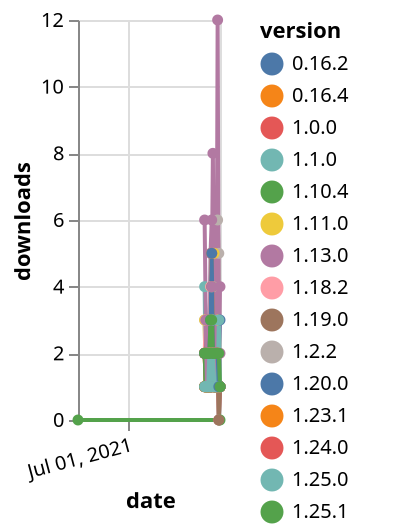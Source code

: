 {"$schema": "https://vega.github.io/schema/vega-lite/v5.json", "description": "A simple bar chart with embedded data.", "data": {"values": [{"date": "2021-09-03", "total": 322, "delta": 1, "version": "1.31.0"}, {"date": "2021-09-04", "total": 323, "delta": 1, "version": "1.31.0"}, {"date": "2021-09-05", "total": 324, "delta": 1, "version": "1.31.0"}, {"date": "2021-09-06", "total": 325, "delta": 1, "version": "1.31.0"}, {"date": "2021-09-07", "total": 326, "delta": 1, "version": "1.31.0"}, {"date": "2021-09-08", "total": 327, "delta": 1, "version": "1.31.0"}, {"date": "2021-09-09", "total": 328, "delta": 1, "version": "1.31.0"}, {"date": "2021-09-10", "total": 330, "delta": 2, "version": "1.31.0"}, {"date": "2021-09-11", "total": 331, "delta": 1, "version": "1.31.0"}, {"date": "2021-09-12", "total": 332, "delta": 1, "version": "1.31.0"}, {"date": "2021-09-13", "total": 333, "delta": 1, "version": "1.31.0"}, {"date": "2021-09-14", "total": 334, "delta": 1, "version": "1.31.0"}, {"date": "2021-09-15", "total": 335, "delta": 1, "version": "1.31.0"}, {"date": "2021-09-16", "total": 336, "delta": 1, "version": "1.31.0"}, {"date": "2021-09-03", "total": 248, "delta": 1, "version": "1.26.2"}, {"date": "2021-09-04", "total": 249, "delta": 1, "version": "1.26.2"}, {"date": "2021-09-05", "total": 250, "delta": 1, "version": "1.26.2"}, {"date": "2021-09-06", "total": 251, "delta": 1, "version": "1.26.2"}, {"date": "2021-09-07", "total": 252, "delta": 1, "version": "1.26.2"}, {"date": "2021-09-08", "total": 253, "delta": 1, "version": "1.26.2"}, {"date": "2021-09-09", "total": 254, "delta": 1, "version": "1.26.2"}, {"date": "2021-09-10", "total": 256, "delta": 2, "version": "1.26.2"}, {"date": "2021-09-11", "total": 257, "delta": 1, "version": "1.26.2"}, {"date": "2021-09-12", "total": 258, "delta": 1, "version": "1.26.2"}, {"date": "2021-09-13", "total": 259, "delta": 1, "version": "1.26.2"}, {"date": "2021-09-14", "total": 260, "delta": 1, "version": "1.26.2"}, {"date": "2021-09-15", "total": 261, "delta": 1, "version": "1.26.2"}, {"date": "2021-09-16", "total": 262, "delta": 1, "version": "1.26.2"}, {"date": "2021-09-03", "total": 354, "delta": 1, "version": "1.29.0"}, {"date": "2021-09-04", "total": 355, "delta": 1, "version": "1.29.0"}, {"date": "2021-09-05", "total": 356, "delta": 1, "version": "1.29.0"}, {"date": "2021-09-06", "total": 357, "delta": 1, "version": "1.29.0"}, {"date": "2021-09-07", "total": 358, "delta": 1, "version": "1.29.0"}, {"date": "2021-09-08", "total": 359, "delta": 1, "version": "1.29.0"}, {"date": "2021-09-09", "total": 360, "delta": 1, "version": "1.29.0"}, {"date": "2021-09-10", "total": 362, "delta": 2, "version": "1.29.0"}, {"date": "2021-09-11", "total": 363, "delta": 1, "version": "1.29.0"}, {"date": "2021-09-12", "total": 364, "delta": 1, "version": "1.29.0"}, {"date": "2021-09-13", "total": 365, "delta": 1, "version": "1.29.0"}, {"date": "2021-09-14", "total": 366, "delta": 1, "version": "1.29.0"}, {"date": "2021-09-15", "total": 367, "delta": 1, "version": "1.29.0"}, {"date": "2021-09-16", "total": 368, "delta": 1, "version": "1.29.0"}, {"date": "2021-09-03", "total": 2912, "delta": 2, "version": "1.1.0"}, {"date": "2021-09-04", "total": 2914, "delta": 2, "version": "1.1.0"}, {"date": "2021-09-05", "total": 2916, "delta": 2, "version": "1.1.0"}, {"date": "2021-09-06", "total": 2918, "delta": 2, "version": "1.1.0"}, {"date": "2021-09-07", "total": 2920, "delta": 2, "version": "1.1.0"}, {"date": "2021-09-08", "total": 2922, "delta": 2, "version": "1.1.0"}, {"date": "2021-09-09", "total": 2925, "delta": 3, "version": "1.1.0"}, {"date": "2021-09-10", "total": 2927, "delta": 2, "version": "1.1.0"}, {"date": "2021-09-11", "total": 2929, "delta": 2, "version": "1.1.0"}, {"date": "2021-09-12", "total": 2931, "delta": 2, "version": "1.1.0"}, {"date": "2021-09-13", "total": 2933, "delta": 2, "version": "1.1.0"}, {"date": "2021-09-14", "total": 2935, "delta": 2, "version": "1.1.0"}, {"date": "2021-09-15", "total": 2935, "delta": 0, "version": "1.1.0"}, {"date": "2021-09-16", "total": 2936, "delta": 1, "version": "1.1.0"}, {"date": "2021-09-03", "total": 2650, "delta": 2, "version": "1.11.0"}, {"date": "2021-09-04", "total": 2652, "delta": 2, "version": "1.11.0"}, {"date": "2021-09-05", "total": 2654, "delta": 2, "version": "1.11.0"}, {"date": "2021-09-06", "total": 2656, "delta": 2, "version": "1.11.0"}, {"date": "2021-09-07", "total": 2658, "delta": 2, "version": "1.11.0"}, {"date": "2021-09-08", "total": 2661, "delta": 3, "version": "1.11.0"}, {"date": "2021-09-09", "total": 2665, "delta": 4, "version": "1.11.0"}, {"date": "2021-09-10", "total": 2667, "delta": 2, "version": "1.11.0"}, {"date": "2021-09-11", "total": 2669, "delta": 2, "version": "1.11.0"}, {"date": "2021-09-12", "total": 2671, "delta": 2, "version": "1.11.0"}, {"date": "2021-09-13", "total": 2673, "delta": 2, "version": "1.11.0"}, {"date": "2021-09-14", "total": 2675, "delta": 2, "version": "1.11.0"}, {"date": "2021-09-15", "total": 2677, "delta": 2, "version": "1.11.0"}, {"date": "2021-09-16", "total": 2678, "delta": 1, "version": "1.11.0"}, {"date": "2021-09-03", "total": 1718, "delta": 3, "version": "1.32.1"}, {"date": "2021-09-04", "total": 1719, "delta": 1, "version": "1.32.1"}, {"date": "2021-09-05", "total": 1720, "delta": 1, "version": "1.32.1"}, {"date": "2021-09-06", "total": 1722, "delta": 2, "version": "1.32.1"}, {"date": "2021-09-07", "total": 1724, "delta": 2, "version": "1.32.1"}, {"date": "2021-09-08", "total": 1725, "delta": 1, "version": "1.32.1"}, {"date": "2021-09-09", "total": 1728, "delta": 3, "version": "1.32.1"}, {"date": "2021-09-10", "total": 1732, "delta": 4, "version": "1.32.1"}, {"date": "2021-09-11", "total": 1733, "delta": 1, "version": "1.32.1"}, {"date": "2021-09-12", "total": 1735, "delta": 2, "version": "1.32.1"}, {"date": "2021-09-13", "total": 1736, "delta": 1, "version": "1.32.1"}, {"date": "2021-09-14", "total": 1742, "delta": 6, "version": "1.32.1"}, {"date": "2021-09-15", "total": 1747, "delta": 5, "version": "1.32.1"}, {"date": "2021-09-16", "total": 1748, "delta": 1, "version": "1.32.1"}, {"date": "2021-09-03", "total": 133, "delta": 1, "version": "1.35.4"}, {"date": "2021-09-04", "total": 134, "delta": 1, "version": "1.35.4"}, {"date": "2021-09-05", "total": 135, "delta": 1, "version": "1.35.4"}, {"date": "2021-09-06", "total": 136, "delta": 1, "version": "1.35.4"}, {"date": "2021-09-07", "total": 137, "delta": 1, "version": "1.35.4"}, {"date": "2021-09-08", "total": 138, "delta": 1, "version": "1.35.4"}, {"date": "2021-09-09", "total": 139, "delta": 1, "version": "1.35.4"}, {"date": "2021-09-10", "total": 141, "delta": 2, "version": "1.35.4"}, {"date": "2021-09-11", "total": 142, "delta": 1, "version": "1.35.4"}, {"date": "2021-09-12", "total": 143, "delta": 1, "version": "1.35.4"}, {"date": "2021-09-13", "total": 144, "delta": 1, "version": "1.35.4"}, {"date": "2021-09-14", "total": 145, "delta": 1, "version": "1.35.4"}, {"date": "2021-09-15", "total": 146, "delta": 1, "version": "1.35.4"}, {"date": "2021-09-16", "total": 147, "delta": 1, "version": "1.35.4"}, {"date": "2021-09-03", "total": 409, "delta": 1, "version": "1.28.1"}, {"date": "2021-09-04", "total": 410, "delta": 1, "version": "1.28.1"}, {"date": "2021-09-05", "total": 411, "delta": 1, "version": "1.28.1"}, {"date": "2021-09-06", "total": 412, "delta": 1, "version": "1.28.1"}, {"date": "2021-09-07", "total": 413, "delta": 1, "version": "1.28.1"}, {"date": "2021-09-08", "total": 414, "delta": 1, "version": "1.28.1"}, {"date": "2021-09-09", "total": 415, "delta": 1, "version": "1.28.1"}, {"date": "2021-09-10", "total": 418, "delta": 3, "version": "1.28.1"}, {"date": "2021-09-11", "total": 419, "delta": 1, "version": "1.28.1"}, {"date": "2021-09-12", "total": 420, "delta": 1, "version": "1.28.1"}, {"date": "2021-09-13", "total": 421, "delta": 1, "version": "1.28.1"}, {"date": "2021-09-14", "total": 422, "delta": 1, "version": "1.28.1"}, {"date": "2021-09-15", "total": 423, "delta": 1, "version": "1.28.1"}, {"date": "2021-09-16", "total": 424, "delta": 1, "version": "1.28.1"}, {"date": "2021-09-03", "total": 185, "delta": 1, "version": "1.32.0"}, {"date": "2021-09-04", "total": 186, "delta": 1, "version": "1.32.0"}, {"date": "2021-09-05", "total": 187, "delta": 1, "version": "1.32.0"}, {"date": "2021-09-06", "total": 188, "delta": 1, "version": "1.32.0"}, {"date": "2021-09-07", "total": 189, "delta": 1, "version": "1.32.0"}, {"date": "2021-09-08", "total": 190, "delta": 1, "version": "1.32.0"}, {"date": "2021-09-09", "total": 191, "delta": 1, "version": "1.32.0"}, {"date": "2021-09-10", "total": 193, "delta": 2, "version": "1.32.0"}, {"date": "2021-09-11", "total": 194, "delta": 1, "version": "1.32.0"}, {"date": "2021-09-12", "total": 195, "delta": 1, "version": "1.32.0"}, {"date": "2021-09-13", "total": 196, "delta": 1, "version": "1.32.0"}, {"date": "2021-09-14", "total": 197, "delta": 1, "version": "1.32.0"}, {"date": "2021-09-15", "total": 198, "delta": 1, "version": "1.32.0"}, {"date": "2021-09-16", "total": 199, "delta": 1, "version": "1.32.0"}, {"date": "2021-09-03", "total": 582, "delta": 2, "version": "1.28.2"}, {"date": "2021-09-04", "total": 583, "delta": 1, "version": "1.28.2"}, {"date": "2021-09-05", "total": 585, "delta": 2, "version": "1.28.2"}, {"date": "2021-09-06", "total": 586, "delta": 1, "version": "1.28.2"}, {"date": "2021-09-07", "total": 588, "delta": 2, "version": "1.28.2"}, {"date": "2021-09-08", "total": 589, "delta": 1, "version": "1.28.2"}, {"date": "2021-09-09", "total": 590, "delta": 1, "version": "1.28.2"}, {"date": "2021-09-10", "total": 592, "delta": 2, "version": "1.28.2"}, {"date": "2021-09-11", "total": 593, "delta": 1, "version": "1.28.2"}, {"date": "2021-09-12", "total": 594, "delta": 1, "version": "1.28.2"}, {"date": "2021-09-13", "total": 595, "delta": 1, "version": "1.28.2"}, {"date": "2021-09-14", "total": 596, "delta": 1, "version": "1.28.2"}, {"date": "2021-09-15", "total": 597, "delta": 1, "version": "1.28.2"}, {"date": "2021-09-16", "total": 598, "delta": 1, "version": "1.28.2"}, {"date": "2021-09-03", "total": 2691, "delta": 2, "version": "1.18.2"}, {"date": "2021-09-04", "total": 2693, "delta": 2, "version": "1.18.2"}, {"date": "2021-09-05", "total": 2695, "delta": 2, "version": "1.18.2"}, {"date": "2021-09-06", "total": 2697, "delta": 2, "version": "1.18.2"}, {"date": "2021-09-07", "total": 2699, "delta": 2, "version": "1.18.2"}, {"date": "2021-09-08", "total": 2702, "delta": 3, "version": "1.18.2"}, {"date": "2021-09-09", "total": 2705, "delta": 3, "version": "1.18.2"}, {"date": "2021-09-10", "total": 2707, "delta": 2, "version": "1.18.2"}, {"date": "2021-09-11", "total": 2709, "delta": 2, "version": "1.18.2"}, {"date": "2021-09-12", "total": 2711, "delta": 2, "version": "1.18.2"}, {"date": "2021-09-13", "total": 2713, "delta": 2, "version": "1.18.2"}, {"date": "2021-09-14", "total": 2715, "delta": 2, "version": "1.18.2"}, {"date": "2021-09-15", "total": 2716, "delta": 1, "version": "1.18.2"}, {"date": "2021-09-16", "total": 2717, "delta": 1, "version": "1.18.2"}, {"date": "2021-09-03", "total": 251, "delta": 1, "version": "1.26.1"}, {"date": "2021-09-04", "total": 252, "delta": 1, "version": "1.26.1"}, {"date": "2021-09-05", "total": 253, "delta": 1, "version": "1.26.1"}, {"date": "2021-09-06", "total": 254, "delta": 1, "version": "1.26.1"}, {"date": "2021-09-07", "total": 255, "delta": 1, "version": "1.26.1"}, {"date": "2021-09-08", "total": 256, "delta": 1, "version": "1.26.1"}, {"date": "2021-09-09", "total": 257, "delta": 1, "version": "1.26.1"}, {"date": "2021-09-10", "total": 259, "delta": 2, "version": "1.26.1"}, {"date": "2021-09-11", "total": 260, "delta": 1, "version": "1.26.1"}, {"date": "2021-09-12", "total": 261, "delta": 1, "version": "1.26.1"}, {"date": "2021-09-13", "total": 262, "delta": 1, "version": "1.26.1"}, {"date": "2021-09-14", "total": 263, "delta": 1, "version": "1.26.1"}, {"date": "2021-09-15", "total": 264, "delta": 1, "version": "1.26.1"}, {"date": "2021-09-16", "total": 265, "delta": 1, "version": "1.26.1"}, {"date": "2021-09-03", "total": 658, "delta": 1, "version": "1.26.3"}, {"date": "2021-09-04", "total": 659, "delta": 1, "version": "1.26.3"}, {"date": "2021-09-05", "total": 660, "delta": 1, "version": "1.26.3"}, {"date": "2021-09-06", "total": 661, "delta": 1, "version": "1.26.3"}, {"date": "2021-09-07", "total": 662, "delta": 1, "version": "1.26.3"}, {"date": "2021-09-08", "total": 663, "delta": 1, "version": "1.26.3"}, {"date": "2021-09-09", "total": 664, "delta": 1, "version": "1.26.3"}, {"date": "2021-09-10", "total": 666, "delta": 2, "version": "1.26.3"}, {"date": "2021-09-11", "total": 667, "delta": 1, "version": "1.26.3"}, {"date": "2021-09-12", "total": 668, "delta": 1, "version": "1.26.3"}, {"date": "2021-09-13", "total": 669, "delta": 1, "version": "1.26.3"}, {"date": "2021-09-14", "total": 670, "delta": 1, "version": "1.26.3"}, {"date": "2021-09-15", "total": 671, "delta": 1, "version": "1.26.3"}, {"date": "2021-09-16", "total": 672, "delta": 1, "version": "1.26.3"}, {"date": "2021-09-03", "total": 336, "delta": 1, "version": "1.28.4"}, {"date": "2021-09-04", "total": 337, "delta": 1, "version": "1.28.4"}, {"date": "2021-09-05", "total": 338, "delta": 1, "version": "1.28.4"}, {"date": "2021-09-06", "total": 339, "delta": 1, "version": "1.28.4"}, {"date": "2021-09-07", "total": 340, "delta": 1, "version": "1.28.4"}, {"date": "2021-09-08", "total": 341, "delta": 1, "version": "1.28.4"}, {"date": "2021-09-09", "total": 342, "delta": 1, "version": "1.28.4"}, {"date": "2021-09-10", "total": 344, "delta": 2, "version": "1.28.4"}, {"date": "2021-09-11", "total": 345, "delta": 1, "version": "1.28.4"}, {"date": "2021-09-12", "total": 346, "delta": 1, "version": "1.28.4"}, {"date": "2021-09-13", "total": 347, "delta": 1, "version": "1.28.4"}, {"date": "2021-09-14", "total": 348, "delta": 1, "version": "1.28.4"}, {"date": "2021-09-15", "total": 349, "delta": 1, "version": "1.28.4"}, {"date": "2021-09-16", "total": 350, "delta": 1, "version": "1.28.4"}, {"date": "2021-09-03", "total": 3432, "delta": 2, "version": "1.13.0"}, {"date": "2021-09-04", "total": 3434, "delta": 2, "version": "1.13.0"}, {"date": "2021-09-05", "total": 3436, "delta": 2, "version": "1.13.0"}, {"date": "2021-09-06", "total": 3438, "delta": 2, "version": "1.13.0"}, {"date": "2021-09-07", "total": 3440, "delta": 2, "version": "1.13.0"}, {"date": "2021-09-08", "total": 3445, "delta": 5, "version": "1.13.0"}, {"date": "2021-09-09", "total": 3451, "delta": 6, "version": "1.13.0"}, {"date": "2021-09-10", "total": 3453, "delta": 2, "version": "1.13.0"}, {"date": "2021-09-11", "total": 3455, "delta": 2, "version": "1.13.0"}, {"date": "2021-09-12", "total": 3457, "delta": 2, "version": "1.13.0"}, {"date": "2021-09-13", "total": 3459, "delta": 2, "version": "1.13.0"}, {"date": "2021-09-14", "total": 3461, "delta": 2, "version": "1.13.0"}, {"date": "2021-09-15", "total": 3462, "delta": 1, "version": "1.13.0"}, {"date": "2021-09-16", "total": 3463, "delta": 1, "version": "1.13.0"}, {"date": "2021-09-03", "total": 231, "delta": 1, "version": "1.28.0"}, {"date": "2021-09-04", "total": 232, "delta": 1, "version": "1.28.0"}, {"date": "2021-09-05", "total": 233, "delta": 1, "version": "1.28.0"}, {"date": "2021-09-06", "total": 234, "delta": 1, "version": "1.28.0"}, {"date": "2021-09-07", "total": 235, "delta": 1, "version": "1.28.0"}, {"date": "2021-09-08", "total": 236, "delta": 1, "version": "1.28.0"}, {"date": "2021-09-09", "total": 237, "delta": 1, "version": "1.28.0"}, {"date": "2021-09-10", "total": 239, "delta": 2, "version": "1.28.0"}, {"date": "2021-09-11", "total": 240, "delta": 1, "version": "1.28.0"}, {"date": "2021-09-12", "total": 241, "delta": 1, "version": "1.28.0"}, {"date": "2021-09-13", "total": 242, "delta": 1, "version": "1.28.0"}, {"date": "2021-09-14", "total": 243, "delta": 1, "version": "1.28.0"}, {"date": "2021-09-15", "total": 244, "delta": 1, "version": "1.28.0"}, {"date": "2021-09-16", "total": 245, "delta": 1, "version": "1.28.0"}, {"date": "2021-09-03", "total": 146, "delta": 1, "version": "1.36.1"}, {"date": "2021-09-04", "total": 147, "delta": 1, "version": "1.36.1"}, {"date": "2021-09-05", "total": 148, "delta": 1, "version": "1.36.1"}, {"date": "2021-09-06", "total": 149, "delta": 1, "version": "1.36.1"}, {"date": "2021-09-07", "total": 150, "delta": 1, "version": "1.36.1"}, {"date": "2021-09-08", "total": 151, "delta": 1, "version": "1.36.1"}, {"date": "2021-09-09", "total": 152, "delta": 1, "version": "1.36.1"}, {"date": "2021-09-10", "total": 154, "delta": 2, "version": "1.36.1"}, {"date": "2021-09-11", "total": 155, "delta": 1, "version": "1.36.1"}, {"date": "2021-09-12", "total": 156, "delta": 1, "version": "1.36.1"}, {"date": "2021-09-13", "total": 157, "delta": 1, "version": "1.36.1"}, {"date": "2021-09-14", "total": 158, "delta": 1, "version": "1.36.1"}, {"date": "2021-09-15", "total": 159, "delta": 1, "version": "1.36.1"}, {"date": "2021-09-16", "total": 160, "delta": 1, "version": "1.36.1"}, {"date": "2021-09-03", "total": 148, "delta": 2, "version": "1.35.5"}, {"date": "2021-09-04", "total": 149, "delta": 1, "version": "1.35.5"}, {"date": "2021-09-05", "total": 150, "delta": 1, "version": "1.35.5"}, {"date": "2021-09-06", "total": 151, "delta": 1, "version": "1.35.5"}, {"date": "2021-09-07", "total": 152, "delta": 1, "version": "1.35.5"}, {"date": "2021-09-08", "total": 154, "delta": 2, "version": "1.35.5"}, {"date": "2021-09-09", "total": 155, "delta": 1, "version": "1.35.5"}, {"date": "2021-09-10", "total": 157, "delta": 2, "version": "1.35.5"}, {"date": "2021-09-11", "total": 158, "delta": 1, "version": "1.35.5"}, {"date": "2021-09-12", "total": 159, "delta": 1, "version": "1.35.5"}, {"date": "2021-09-13", "total": 160, "delta": 1, "version": "1.35.5"}, {"date": "2021-09-14", "total": 161, "delta": 1, "version": "1.35.5"}, {"date": "2021-09-15", "total": 162, "delta": 1, "version": "1.35.5"}, {"date": "2021-09-16", "total": 163, "delta": 1, "version": "1.35.5"}, {"date": "2021-09-03", "total": 285, "delta": 3, "version": "1.38.0"}, {"date": "2021-09-04", "total": 286, "delta": 1, "version": "1.38.0"}, {"date": "2021-09-05", "total": 287, "delta": 1, "version": "1.38.0"}, {"date": "2021-09-06", "total": 288, "delta": 1, "version": "1.38.0"}, {"date": "2021-09-07", "total": 289, "delta": 1, "version": "1.38.0"}, {"date": "2021-09-08", "total": 290, "delta": 1, "version": "1.38.0"}, {"date": "2021-09-09", "total": 291, "delta": 1, "version": "1.38.0"}, {"date": "2021-09-10", "total": 293, "delta": 2, "version": "1.38.0"}, {"date": "2021-09-11", "total": 298, "delta": 5, "version": "1.38.0"}, {"date": "2021-09-12", "total": 299, "delta": 1, "version": "1.38.0"}, {"date": "2021-09-13", "total": 300, "delta": 1, "version": "1.38.0"}, {"date": "2021-09-14", "total": 303, "delta": 3, "version": "1.38.0"}, {"date": "2021-09-15", "total": 305, "delta": 2, "version": "1.38.0"}, {"date": "2021-09-16", "total": 306, "delta": 1, "version": "1.38.0"}, {"date": "2021-09-03", "total": 3653, "delta": 2, "version": "1.20.0"}, {"date": "2021-09-04", "total": 3655, "delta": 2, "version": "1.20.0"}, {"date": "2021-09-05", "total": 3657, "delta": 2, "version": "1.20.0"}, {"date": "2021-09-06", "total": 3659, "delta": 2, "version": "1.20.0"}, {"date": "2021-09-07", "total": 3662, "delta": 3, "version": "1.20.0"}, {"date": "2021-09-08", "total": 3666, "delta": 4, "version": "1.20.0"}, {"date": "2021-09-09", "total": 3671, "delta": 5, "version": "1.20.0"}, {"date": "2021-09-10", "total": 3674, "delta": 3, "version": "1.20.0"}, {"date": "2021-09-11", "total": 3676, "delta": 2, "version": "1.20.0"}, {"date": "2021-09-12", "total": 3678, "delta": 2, "version": "1.20.0"}, {"date": "2021-09-13", "total": 3680, "delta": 2, "version": "1.20.0"}, {"date": "2021-09-14", "total": 3682, "delta": 2, "version": "1.20.0"}, {"date": "2021-09-15", "total": 3684, "delta": 2, "version": "1.20.0"}, {"date": "2021-09-16", "total": 3687, "delta": 3, "version": "1.20.0"}, {"date": "2021-09-03", "total": 2949, "delta": 2, "version": "1.0.0"}, {"date": "2021-09-04", "total": 2951, "delta": 2, "version": "1.0.0"}, {"date": "2021-09-05", "total": 2953, "delta": 2, "version": "1.0.0"}, {"date": "2021-09-06", "total": 2955, "delta": 2, "version": "1.0.0"}, {"date": "2021-09-07", "total": 2957, "delta": 2, "version": "1.0.0"}, {"date": "2021-09-08", "total": 2959, "delta": 2, "version": "1.0.0"}, {"date": "2021-09-09", "total": 2962, "delta": 3, "version": "1.0.0"}, {"date": "2021-09-10", "total": 2964, "delta": 2, "version": "1.0.0"}, {"date": "2021-09-11", "total": 2966, "delta": 2, "version": "1.0.0"}, {"date": "2021-09-12", "total": 2968, "delta": 2, "version": "1.0.0"}, {"date": "2021-09-13", "total": 2970, "delta": 2, "version": "1.0.0"}, {"date": "2021-09-14", "total": 2972, "delta": 2, "version": "1.0.0"}, {"date": "2021-09-15", "total": 2972, "delta": 0, "version": "1.0.0"}, {"date": "2021-09-16", "total": 2973, "delta": 1, "version": "1.0.0"}, {"date": "2021-09-03", "total": 201, "delta": 4, "version": "1.36.2"}, {"date": "2021-09-04", "total": 202, "delta": 1, "version": "1.36.2"}, {"date": "2021-09-05", "total": 203, "delta": 1, "version": "1.36.2"}, {"date": "2021-09-06", "total": 204, "delta": 1, "version": "1.36.2"}, {"date": "2021-09-07", "total": 205, "delta": 1, "version": "1.36.2"}, {"date": "2021-09-08", "total": 206, "delta": 1, "version": "1.36.2"}, {"date": "2021-09-09", "total": 207, "delta": 1, "version": "1.36.2"}, {"date": "2021-09-10", "total": 210, "delta": 3, "version": "1.36.2"}, {"date": "2021-09-11", "total": 211, "delta": 1, "version": "1.36.2"}, {"date": "2021-09-12", "total": 212, "delta": 1, "version": "1.36.2"}, {"date": "2021-09-13", "total": 213, "delta": 1, "version": "1.36.2"}, {"date": "2021-09-14", "total": 214, "delta": 1, "version": "1.36.2"}, {"date": "2021-09-15", "total": 215, "delta": 1, "version": "1.36.2"}, {"date": "2021-09-16", "total": 216, "delta": 1, "version": "1.36.2"}, {"date": "2021-09-03", "total": 2619, "delta": 2, "version": "1.8.1"}, {"date": "2021-09-04", "total": 2622, "delta": 3, "version": "1.8.1"}, {"date": "2021-09-05", "total": 2624, "delta": 2, "version": "1.8.1"}, {"date": "2021-09-06", "total": 2627, "delta": 3, "version": "1.8.1"}, {"date": "2021-09-07", "total": 2629, "delta": 2, "version": "1.8.1"}, {"date": "2021-09-08", "total": 2633, "delta": 4, "version": "1.8.1"}, {"date": "2021-09-09", "total": 2638, "delta": 5, "version": "1.8.1"}, {"date": "2021-09-10", "total": 2640, "delta": 2, "version": "1.8.1"}, {"date": "2021-09-11", "total": 2642, "delta": 2, "version": "1.8.1"}, {"date": "2021-09-12", "total": 2644, "delta": 2, "version": "1.8.1"}, {"date": "2021-09-13", "total": 2646, "delta": 2, "version": "1.8.1"}, {"date": "2021-09-14", "total": 2648, "delta": 2, "version": "1.8.1"}, {"date": "2021-09-15", "total": 2650, "delta": 2, "version": "1.8.1"}, {"date": "2021-09-16", "total": 2651, "delta": 1, "version": "1.8.1"}, {"date": "2021-09-03", "total": 2998, "delta": 2, "version": "1.2.2"}, {"date": "2021-09-04", "total": 3000, "delta": 2, "version": "1.2.2"}, {"date": "2021-09-05", "total": 3002, "delta": 2, "version": "1.2.2"}, {"date": "2021-09-06", "total": 3004, "delta": 2, "version": "1.2.2"}, {"date": "2021-09-07", "total": 3006, "delta": 2, "version": "1.2.2"}, {"date": "2021-09-08", "total": 3009, "delta": 3, "version": "1.2.2"}, {"date": "2021-09-09", "total": 3013, "delta": 4, "version": "1.2.2"}, {"date": "2021-09-10", "total": 3015, "delta": 2, "version": "1.2.2"}, {"date": "2021-09-11", "total": 3017, "delta": 2, "version": "1.2.2"}, {"date": "2021-09-12", "total": 3019, "delta": 2, "version": "1.2.2"}, {"date": "2021-09-13", "total": 3021, "delta": 2, "version": "1.2.2"}, {"date": "2021-09-14", "total": 3023, "delta": 2, "version": "1.2.2"}, {"date": "2021-09-15", "total": 3024, "delta": 1, "version": "1.2.2"}, {"date": "2021-09-16", "total": 3025, "delta": 1, "version": "1.2.2"}, {"date": "2021-09-03", "total": 478, "delta": 2, "version": "1.27.0"}, {"date": "2021-09-04", "total": 479, "delta": 1, "version": "1.27.0"}, {"date": "2021-09-05", "total": 480, "delta": 1, "version": "1.27.0"}, {"date": "2021-09-06", "total": 481, "delta": 1, "version": "1.27.0"}, {"date": "2021-09-07", "total": 482, "delta": 1, "version": "1.27.0"}, {"date": "2021-09-08", "total": 483, "delta": 1, "version": "1.27.0"}, {"date": "2021-09-09", "total": 484, "delta": 1, "version": "1.27.0"}, {"date": "2021-09-10", "total": 486, "delta": 2, "version": "1.27.0"}, {"date": "2021-09-11", "total": 487, "delta": 1, "version": "1.27.0"}, {"date": "2021-09-12", "total": 488, "delta": 1, "version": "1.27.0"}, {"date": "2021-09-13", "total": 489, "delta": 1, "version": "1.27.0"}, {"date": "2021-09-14", "total": 490, "delta": 1, "version": "1.27.0"}, {"date": "2021-09-15", "total": 491, "delta": 1, "version": "1.27.0"}, {"date": "2021-09-16", "total": 492, "delta": 1, "version": "1.27.0"}, {"date": "2021-05-19", "total": 1, "delta": 0, "version": "1.25.1"}, {"date": "2021-09-16", "total": 1, "delta": 0, "version": "1.25.1"}, {"date": "2021-09-03", "total": 276, "delta": 1, "version": "1.23.1"}, {"date": "2021-09-04", "total": 277, "delta": 1, "version": "1.23.1"}, {"date": "2021-09-05", "total": 278, "delta": 1, "version": "1.23.1"}, {"date": "2021-09-06", "total": 279, "delta": 1, "version": "1.23.1"}, {"date": "2021-09-07", "total": 280, "delta": 1, "version": "1.23.1"}, {"date": "2021-09-08", "total": 281, "delta": 1, "version": "1.23.1"}, {"date": "2021-09-09", "total": 282, "delta": 1, "version": "1.23.1"}, {"date": "2021-09-10", "total": 284, "delta": 2, "version": "1.23.1"}, {"date": "2021-09-11", "total": 285, "delta": 1, "version": "1.23.1"}, {"date": "2021-09-12", "total": 286, "delta": 1, "version": "1.23.1"}, {"date": "2021-09-13", "total": 287, "delta": 1, "version": "1.23.1"}, {"date": "2021-09-14", "total": 289, "delta": 2, "version": "1.23.1"}, {"date": "2021-09-15", "total": 290, "delta": 1, "version": "1.23.1"}, {"date": "2021-09-16", "total": 291, "delta": 1, "version": "1.23.1"}, {"date": "2021-09-03", "total": 2662, "delta": 2, "version": "1.19.0"}, {"date": "2021-09-04", "total": 2664, "delta": 2, "version": "1.19.0"}, {"date": "2021-09-05", "total": 2667, "delta": 3, "version": "1.19.0"}, {"date": "2021-09-06", "total": 2669, "delta": 2, "version": "1.19.0"}, {"date": "2021-09-07", "total": 2671, "delta": 2, "version": "1.19.0"}, {"date": "2021-09-08", "total": 2673, "delta": 2, "version": "1.19.0"}, {"date": "2021-09-09", "total": 2677, "delta": 4, "version": "1.19.0"}, {"date": "2021-09-10", "total": 2679, "delta": 2, "version": "1.19.0"}, {"date": "2021-09-11", "total": 2681, "delta": 2, "version": "1.19.0"}, {"date": "2021-09-12", "total": 2683, "delta": 2, "version": "1.19.0"}, {"date": "2021-09-13", "total": 2685, "delta": 2, "version": "1.19.0"}, {"date": "2021-09-14", "total": 2687, "delta": 2, "version": "1.19.0"}, {"date": "2021-09-15", "total": 2687, "delta": 0, "version": "1.19.0"}, {"date": "2021-09-16", "total": 2688, "delta": 1, "version": "1.19.0"}, {"date": "2021-09-03", "total": 228, "delta": 1, "version": "1.30.0"}, {"date": "2021-09-04", "total": 229, "delta": 1, "version": "1.30.0"}, {"date": "2021-09-05", "total": 230, "delta": 1, "version": "1.30.0"}, {"date": "2021-09-06", "total": 231, "delta": 1, "version": "1.30.0"}, {"date": "2021-09-07", "total": 232, "delta": 1, "version": "1.30.0"}, {"date": "2021-09-08", "total": 233, "delta": 1, "version": "1.30.0"}, {"date": "2021-09-09", "total": 234, "delta": 1, "version": "1.30.0"}, {"date": "2021-09-10", "total": 236, "delta": 2, "version": "1.30.0"}, {"date": "2021-09-11", "total": 237, "delta": 1, "version": "1.30.0"}, {"date": "2021-09-12", "total": 238, "delta": 1, "version": "1.30.0"}, {"date": "2021-09-13", "total": 239, "delta": 1, "version": "1.30.0"}, {"date": "2021-09-14", "total": 240, "delta": 1, "version": "1.30.0"}, {"date": "2021-09-15", "total": 241, "delta": 1, "version": "1.30.0"}, {"date": "2021-09-16", "total": 242, "delta": 1, "version": "1.30.0"}, {"date": "2021-09-03", "total": 339, "delta": 1, "version": "1.24.0"}, {"date": "2021-09-04", "total": 340, "delta": 1, "version": "1.24.0"}, {"date": "2021-09-05", "total": 341, "delta": 1, "version": "1.24.0"}, {"date": "2021-09-06", "total": 342, "delta": 1, "version": "1.24.0"}, {"date": "2021-09-07", "total": 343, "delta": 1, "version": "1.24.0"}, {"date": "2021-09-08", "total": 344, "delta": 1, "version": "1.24.0"}, {"date": "2021-09-09", "total": 345, "delta": 1, "version": "1.24.0"}, {"date": "2021-09-10", "total": 346, "delta": 1, "version": "1.24.0"}, {"date": "2021-09-11", "total": 347, "delta": 1, "version": "1.24.0"}, {"date": "2021-09-12", "total": 348, "delta": 1, "version": "1.24.0"}, {"date": "2021-09-13", "total": 349, "delta": 1, "version": "1.24.0"}, {"date": "2021-09-14", "total": 350, "delta": 1, "version": "1.24.0"}, {"date": "2021-09-15", "total": 351, "delta": 1, "version": "1.24.0"}, {"date": "2021-09-16", "total": 352, "delta": 1, "version": "1.24.0"}, {"date": "2021-09-03", "total": 395, "delta": 2, "version": "1.30.1"}, {"date": "2021-09-04", "total": 397, "delta": 2, "version": "1.30.1"}, {"date": "2021-09-05", "total": 398, "delta": 1, "version": "1.30.1"}, {"date": "2021-09-06", "total": 399, "delta": 1, "version": "1.30.1"}, {"date": "2021-09-07", "total": 401, "delta": 2, "version": "1.30.1"}, {"date": "2021-09-08", "total": 402, "delta": 1, "version": "1.30.1"}, {"date": "2021-09-09", "total": 403, "delta": 1, "version": "1.30.1"}, {"date": "2021-09-10", "total": 405, "delta": 2, "version": "1.30.1"}, {"date": "2021-09-11", "total": 406, "delta": 1, "version": "1.30.1"}, {"date": "2021-09-12", "total": 407, "delta": 1, "version": "1.30.1"}, {"date": "2021-09-13", "total": 408, "delta": 1, "version": "1.30.1"}, {"date": "2021-09-14", "total": 409, "delta": 1, "version": "1.30.1"}, {"date": "2021-09-15", "total": 410, "delta": 1, "version": "1.30.1"}, {"date": "2021-09-16", "total": 412, "delta": 2, "version": "1.30.1"}, {"date": "2021-09-03", "total": 244, "delta": 1, "version": "1.29.1"}, {"date": "2021-09-04", "total": 245, "delta": 1, "version": "1.29.1"}, {"date": "2021-09-05", "total": 246, "delta": 1, "version": "1.29.1"}, {"date": "2021-09-06", "total": 247, "delta": 1, "version": "1.29.1"}, {"date": "2021-09-07", "total": 248, "delta": 1, "version": "1.29.1"}, {"date": "2021-09-08", "total": 249, "delta": 1, "version": "1.29.1"}, {"date": "2021-09-09", "total": 250, "delta": 1, "version": "1.29.1"}, {"date": "2021-09-10", "total": 252, "delta": 2, "version": "1.29.1"}, {"date": "2021-09-11", "total": 253, "delta": 1, "version": "1.29.1"}, {"date": "2021-09-12", "total": 254, "delta": 1, "version": "1.29.1"}, {"date": "2021-09-13", "total": 255, "delta": 1, "version": "1.29.1"}, {"date": "2021-09-14", "total": 256, "delta": 1, "version": "1.29.1"}, {"date": "2021-09-15", "total": 257, "delta": 1, "version": "1.29.1"}, {"date": "2021-09-16", "total": 258, "delta": 1, "version": "1.29.1"}, {"date": "2021-09-03", "total": 124, "delta": 2, "version": "1.37.0"}, {"date": "2021-09-04", "total": 125, "delta": 1, "version": "1.37.0"}, {"date": "2021-09-05", "total": 126, "delta": 1, "version": "1.37.0"}, {"date": "2021-09-06", "total": 127, "delta": 1, "version": "1.37.0"}, {"date": "2021-09-07", "total": 128, "delta": 1, "version": "1.37.0"}, {"date": "2021-09-08", "total": 129, "delta": 1, "version": "1.37.0"}, {"date": "2021-09-09", "total": 130, "delta": 1, "version": "1.37.0"}, {"date": "2021-09-10", "total": 132, "delta": 2, "version": "1.37.0"}, {"date": "2021-09-11", "total": 133, "delta": 1, "version": "1.37.0"}, {"date": "2021-09-12", "total": 134, "delta": 1, "version": "1.37.0"}, {"date": "2021-09-13", "total": 135, "delta": 1, "version": "1.37.0"}, {"date": "2021-09-14", "total": 136, "delta": 1, "version": "1.37.0"}, {"date": "2021-09-15", "total": 137, "delta": 1, "version": "1.37.0"}, {"date": "2021-09-16", "total": 138, "delta": 1, "version": "1.37.0"}, {"date": "2021-09-03", "total": 93, "delta": 6, "version": "1.38.1"}, {"date": "2021-09-04", "total": 96, "delta": 3, "version": "1.38.1"}, {"date": "2021-09-05", "total": 97, "delta": 1, "version": "1.38.1"}, {"date": "2021-09-06", "total": 99, "delta": 2, "version": "1.38.1"}, {"date": "2021-09-07", "total": 102, "delta": 3, "version": "1.38.1"}, {"date": "2021-09-08", "total": 103, "delta": 1, "version": "1.38.1"}, {"date": "2021-09-09", "total": 107, "delta": 4, "version": "1.38.1"}, {"date": "2021-09-10", "total": 115, "delta": 8, "version": "1.38.1"}, {"date": "2021-09-11", "total": 117, "delta": 2, "version": "1.38.1"}, {"date": "2021-09-12", "total": 118, "delta": 1, "version": "1.38.1"}, {"date": "2021-09-13", "total": 119, "delta": 1, "version": "1.38.1"}, {"date": "2021-09-14", "total": 131, "delta": 12, "version": "1.38.1"}, {"date": "2021-09-15", "total": 133, "delta": 2, "version": "1.38.1"}, {"date": "2021-09-16", "total": 137, "delta": 4, "version": "1.38.1"}, {"date": "2021-09-03", "total": 3046, "delta": 2, "version": "0.16.4"}, {"date": "2021-09-04", "total": 3048, "delta": 2, "version": "0.16.4"}, {"date": "2021-09-05", "total": 3050, "delta": 2, "version": "0.16.4"}, {"date": "2021-09-06", "total": 3052, "delta": 2, "version": "0.16.4"}, {"date": "2021-09-07", "total": 3054, "delta": 2, "version": "0.16.4"}, {"date": "2021-09-08", "total": 3056, "delta": 2, "version": "0.16.4"}, {"date": "2021-09-09", "total": 3061, "delta": 5, "version": "0.16.4"}, {"date": "2021-09-10", "total": 3063, "delta": 2, "version": "0.16.4"}, {"date": "2021-09-11", "total": 3065, "delta": 2, "version": "0.16.4"}, {"date": "2021-09-12", "total": 3067, "delta": 2, "version": "0.16.4"}, {"date": "2021-09-13", "total": 3069, "delta": 2, "version": "0.16.4"}, {"date": "2021-09-14", "total": 3071, "delta": 2, "version": "0.16.4"}, {"date": "2021-09-15", "total": 3072, "delta": 1, "version": "0.16.4"}, {"date": "2021-09-16", "total": 3073, "delta": 1, "version": "0.16.4"}, {"date": "2021-09-03", "total": 381, "delta": 1, "version": "1.25.0"}, {"date": "2021-09-04", "total": 382, "delta": 1, "version": "1.25.0"}, {"date": "2021-09-05", "total": 383, "delta": 1, "version": "1.25.0"}, {"date": "2021-09-06", "total": 384, "delta": 1, "version": "1.25.0"}, {"date": "2021-09-07", "total": 386, "delta": 2, "version": "1.25.0"}, {"date": "2021-09-08", "total": 387, "delta": 1, "version": "1.25.0"}, {"date": "2021-09-09", "total": 388, "delta": 1, "version": "1.25.0"}, {"date": "2021-09-10", "total": 390, "delta": 2, "version": "1.25.0"}, {"date": "2021-09-11", "total": 391, "delta": 1, "version": "1.25.0"}, {"date": "2021-09-12", "total": 392, "delta": 1, "version": "1.25.0"}, {"date": "2021-09-13", "total": 393, "delta": 1, "version": "1.25.0"}, {"date": "2021-09-14", "total": 394, "delta": 1, "version": "1.25.0"}, {"date": "2021-09-15", "total": 397, "delta": 3, "version": "1.25.0"}, {"date": "2021-09-16", "total": 398, "delta": 1, "version": "1.25.0"}, {"date": "2021-09-03", "total": 2950, "delta": 2, "version": "0.16.2"}, {"date": "2021-09-04", "total": 2952, "delta": 2, "version": "0.16.2"}, {"date": "2021-09-05", "total": 2954, "delta": 2, "version": "0.16.2"}, {"date": "2021-09-06", "total": 2956, "delta": 2, "version": "0.16.2"}, {"date": "2021-09-07", "total": 2958, "delta": 2, "version": "0.16.2"}, {"date": "2021-09-08", "total": 2961, "delta": 3, "version": "0.16.2"}, {"date": "2021-09-09", "total": 2966, "delta": 5, "version": "0.16.2"}, {"date": "2021-09-10", "total": 2968, "delta": 2, "version": "0.16.2"}, {"date": "2021-09-11", "total": 2970, "delta": 2, "version": "0.16.2"}, {"date": "2021-09-12", "total": 2972, "delta": 2, "version": "0.16.2"}, {"date": "2021-09-13", "total": 2974, "delta": 2, "version": "0.16.2"}, {"date": "2021-09-14", "total": 2976, "delta": 2, "version": "0.16.2"}, {"date": "2021-09-15", "total": 2977, "delta": 1, "version": "0.16.2"}, {"date": "2021-09-16", "total": 2978, "delta": 1, "version": "0.16.2"}, {"date": "2021-09-03", "total": 2528, "delta": 2, "version": "1.10.4"}, {"date": "2021-09-04", "total": 2530, "delta": 2, "version": "1.10.4"}, {"date": "2021-09-05", "total": 2532, "delta": 2, "version": "1.10.4"}, {"date": "2021-09-06", "total": 2534, "delta": 2, "version": "1.10.4"}, {"date": "2021-09-07", "total": 2536, "delta": 2, "version": "1.10.4"}, {"date": "2021-09-08", "total": 2539, "delta": 3, "version": "1.10.4"}, {"date": "2021-09-09", "total": 2542, "delta": 3, "version": "1.10.4"}, {"date": "2021-09-10", "total": 2544, "delta": 2, "version": "1.10.4"}, {"date": "2021-09-11", "total": 2546, "delta": 2, "version": "1.10.4"}, {"date": "2021-09-12", "total": 2548, "delta": 2, "version": "1.10.4"}, {"date": "2021-09-13", "total": 2550, "delta": 2, "version": "1.10.4"}, {"date": "2021-09-14", "total": 2552, "delta": 2, "version": "1.10.4"}, {"date": "2021-09-15", "total": 2554, "delta": 2, "version": "1.10.4"}, {"date": "2021-09-16", "total": 2555, "delta": 1, "version": "1.10.4"}]}, "width": "container", "mark": {"type": "line", "point": {"filled": true}}, "encoding": {"x": {"field": "date", "type": "temporal", "timeUnit": "yearmonthdate", "title": "date", "axis": {"labelAngle": -15}}, "y": {"field": "delta", "type": "quantitative", "title": "downloads"}, "color": {"field": "version", "type": "nominal"}, "tooltip": {"field": "delta"}}}